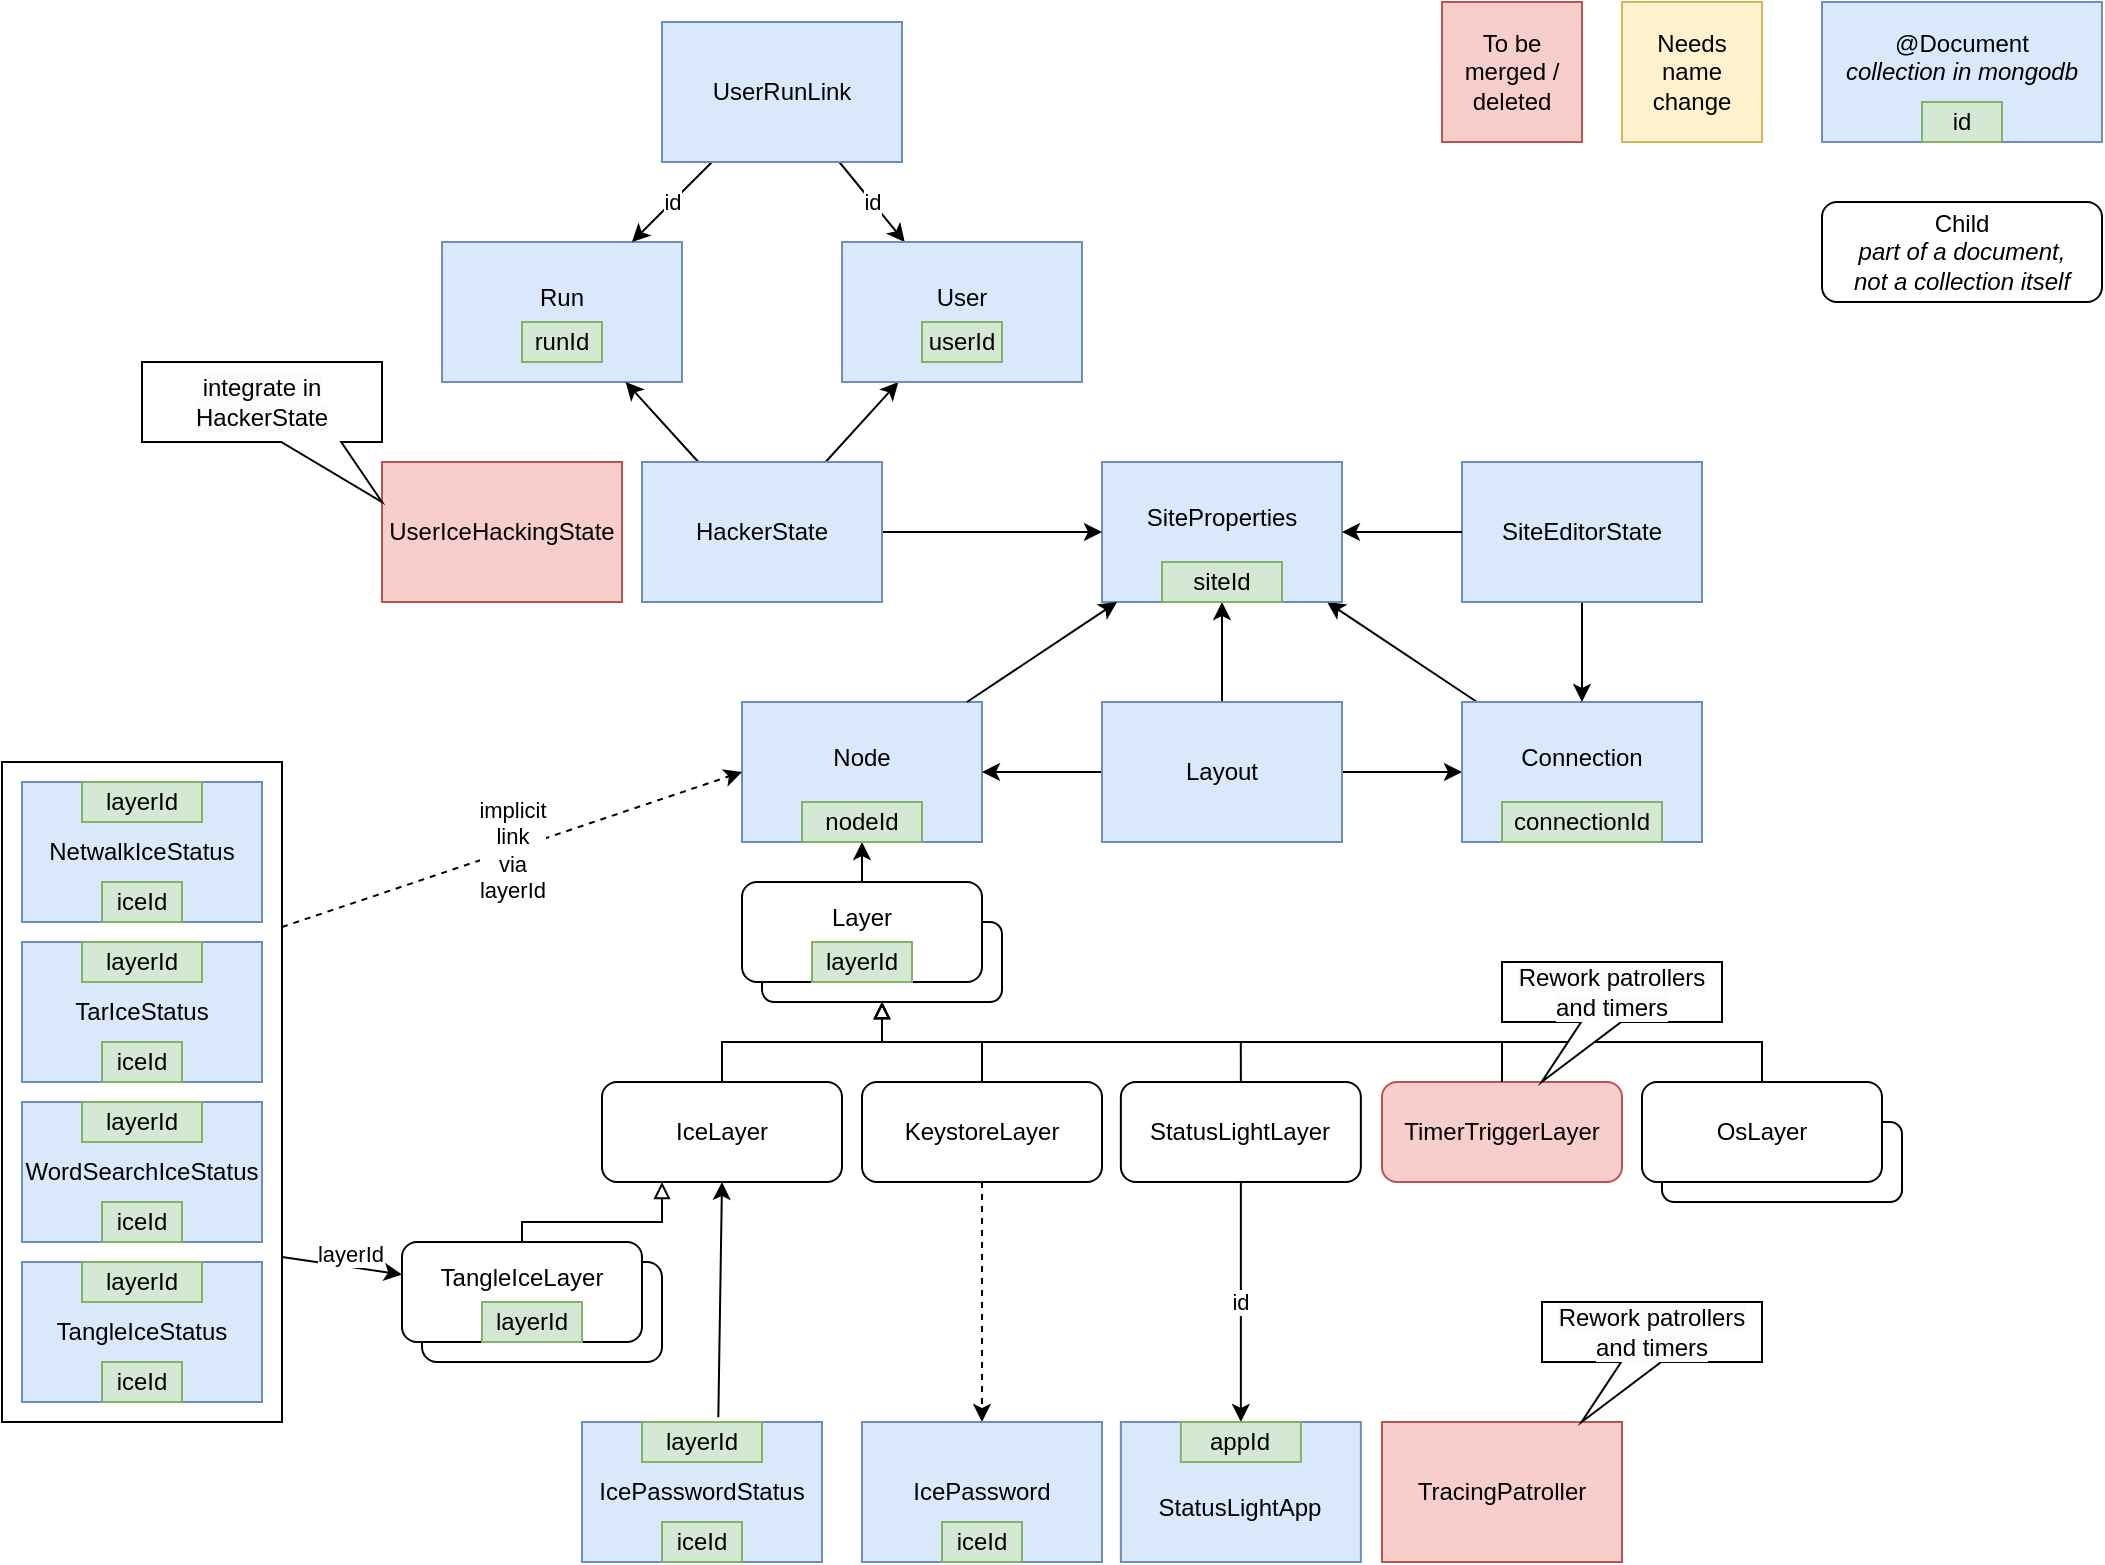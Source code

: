 <mxfile version="21.8.2" type="github">
  <diagram name="Page-1" id="mnIJfY60bvJNDvsKuQh9">
    <mxGraphModel dx="1621" dy="649" grid="1" gridSize="10" guides="1" tooltips="1" connect="1" arrows="1" fold="1" page="1" pageScale="1" pageWidth="1169" pageHeight="827" math="0" shadow="0">
      <root>
        <mxCell id="0" />
        <mxCell id="1" parent="0" />
        <mxCell id="C1h8iQs_TRBgUqANPpUf-13" value="" style="rounded=0;whiteSpace=wrap;html=1;fillColor=none;" vertex="1" parent="1">
          <mxGeometry x="110" y="390" width="140" height="330" as="geometry" />
        </mxCell>
        <mxCell id="jiuy7B6aaROlVbYT8yXl-59" style="rounded=0;orthogonalLoop=1;jettySize=auto;html=1;endArrow=classic;endFill=1;" parent="1" source="jiuy7B6aaROlVbYT8yXl-14" target="jiuy7B6aaROlVbYT8yXl-16" edge="1">
          <mxGeometry relative="1" as="geometry">
            <mxPoint x="708" y="340" as="sourcePoint" />
            <mxPoint x="610" y="383" as="targetPoint" />
          </mxGeometry>
        </mxCell>
        <mxCell id="jiuy7B6aaROlVbYT8yXl-41" value="TangleIceLayer" style="rounded=1;whiteSpace=wrap;html=1;" parent="1" vertex="1">
          <mxGeometry x="320" y="640" width="120" height="50" as="geometry" />
        </mxCell>
        <mxCell id="jiuy7B6aaROlVbYT8yXl-40" value="OsLayer" style="rounded=1;whiteSpace=wrap;html=1;fontStyle=0" parent="1" vertex="1">
          <mxGeometry x="940" y="570" width="120" height="40" as="geometry" />
        </mxCell>
        <mxCell id="jiuy7B6aaROlVbYT8yXl-1" value="Node&lt;br&gt;&amp;nbsp;" style="rounded=0;whiteSpace=wrap;html=1;fillColor=#dae8fc;strokeColor=#6c8ebf;" parent="1" vertex="1">
          <mxGeometry x="480" y="360" width="120" height="70" as="geometry" />
        </mxCell>
        <mxCell id="jiuy7B6aaROlVbYT8yXl-11" style="edgeStyle=orthogonalEdgeStyle;rounded=0;orthogonalLoop=1;jettySize=auto;html=1;exitX=0.5;exitY=0;exitDx=0;exitDy=0;entryX=0.5;entryY=1;entryDx=0;entryDy=0;" parent="1" source="jiuy7B6aaROlVbYT8yXl-66" target="jiuy7B6aaROlVbYT8yXl-1" edge="1">
          <mxGeometry relative="1" as="geometry">
            <Array as="points" />
          </mxGeometry>
        </mxCell>
        <mxCell id="jiuy7B6aaROlVbYT8yXl-2" value="Layer" style="rounded=1;whiteSpace=wrap;html=1;" parent="1" vertex="1">
          <mxGeometry x="490" y="470" width="120" height="40" as="geometry" />
        </mxCell>
        <mxCell id="jiuy7B6aaROlVbYT8yXl-3" value="@Document&lt;br&gt;&lt;i&gt;collection in mongodb&lt;br&gt;&amp;nbsp;&lt;br&gt;&lt;/i&gt;" style="rounded=0;whiteSpace=wrap;html=1;fillColor=#dae8fc;strokeColor=#6c8ebf;" parent="1" vertex="1">
          <mxGeometry x="1020" y="10" width="140" height="70" as="geometry" />
        </mxCell>
        <mxCell id="jiuy7B6aaROlVbYT8yXl-4" value="Child&lt;br&gt;&lt;i&gt;part of a document, &lt;br&gt;not a collection itself&lt;/i&gt;" style="rounded=1;whiteSpace=wrap;html=1;" parent="1" vertex="1">
          <mxGeometry x="1020" y="110" width="140" height="50" as="geometry" />
        </mxCell>
        <mxCell id="jiuy7B6aaROlVbYT8yXl-8" style="edgeStyle=orthogonalEdgeStyle;rounded=0;orthogonalLoop=1;jettySize=auto;html=1;exitX=0.5;exitY=0;exitDx=0;exitDy=0;entryX=0.5;entryY=1;entryDx=0;entryDy=0;endArrow=block;endFill=0;" parent="1" source="jiuy7B6aaROlVbYT8yXl-5" target="jiuy7B6aaROlVbYT8yXl-2" edge="1">
          <mxGeometry relative="1" as="geometry" />
        </mxCell>
        <mxCell id="jiuy7B6aaROlVbYT8yXl-5" value="IceLayer" style="rounded=1;whiteSpace=wrap;html=1;" parent="1" vertex="1">
          <mxGeometry x="410" y="550" width="120" height="50" as="geometry" />
        </mxCell>
        <mxCell id="jiuy7B6aaROlVbYT8yXl-10" style="edgeStyle=orthogonalEdgeStyle;rounded=0;orthogonalLoop=1;jettySize=auto;html=1;exitX=0.5;exitY=0;exitDx=0;exitDy=0;endArrow=block;endFill=0;entryX=0.5;entryY=1;entryDx=0;entryDy=0;" parent="1" source="jiuy7B6aaROlVbYT8yXl-9" target="jiuy7B6aaROlVbYT8yXl-2" edge="1">
          <mxGeometry relative="1" as="geometry">
            <mxPoint x="540" y="500" as="targetPoint" />
          </mxGeometry>
        </mxCell>
        <mxCell id="jiuy7B6aaROlVbYT8yXl-61" value="id" style="edgeStyle=orthogonalEdgeStyle;rounded=0;orthogonalLoop=1;jettySize=auto;html=1;exitX=0.5;exitY=1;exitDx=0;exitDy=0;" parent="1" source="jiuy7B6aaROlVbYT8yXl-9" target="jiuy7B6aaROlVbYT8yXl-34" edge="1">
          <mxGeometry relative="1" as="geometry" />
        </mxCell>
        <mxCell id="jiuy7B6aaROlVbYT8yXl-9" value="StatusLightLayer" style="rounded=1;whiteSpace=wrap;html=1;" parent="1" vertex="1">
          <mxGeometry x="669.43" y="550" width="120" height="50" as="geometry" />
        </mxCell>
        <mxCell id="jiuy7B6aaROlVbYT8yXl-53" style="edgeStyle=orthogonalEdgeStyle;rounded=0;orthogonalLoop=1;jettySize=auto;html=1;exitX=0.5;exitY=0;exitDx=0;exitDy=0;endArrow=classic;endFill=1;" parent="1" source="jiuy7B6aaROlVbYT8yXl-12" target="jiuy7B6aaROlVbYT8yXl-16" edge="1">
          <mxGeometry relative="1" as="geometry" />
        </mxCell>
        <mxCell id="jiuy7B6aaROlVbYT8yXl-84" style="edgeStyle=orthogonalEdgeStyle;rounded=0;orthogonalLoop=1;jettySize=auto;html=1;exitX=0;exitY=0.5;exitDx=0;exitDy=0;" parent="1" source="jiuy7B6aaROlVbYT8yXl-12" target="jiuy7B6aaROlVbYT8yXl-1" edge="1">
          <mxGeometry relative="1" as="geometry" />
        </mxCell>
        <mxCell id="jiuy7B6aaROlVbYT8yXl-92" style="edgeStyle=orthogonalEdgeStyle;rounded=0;orthogonalLoop=1;jettySize=auto;html=1;exitX=1;exitY=0.5;exitDx=0;exitDy=0;entryX=0;entryY=0.5;entryDx=0;entryDy=0;" parent="1" source="jiuy7B6aaROlVbYT8yXl-12" target="jiuy7B6aaROlVbYT8yXl-14" edge="1">
          <mxGeometry relative="1" as="geometry" />
        </mxCell>
        <mxCell id="jiuy7B6aaROlVbYT8yXl-12" value="Layout" style="rounded=0;whiteSpace=wrap;html=1;fillColor=#dae8fc;strokeColor=#6c8ebf;" parent="1" vertex="1">
          <mxGeometry x="660" y="360" width="120" height="70" as="geometry" />
        </mxCell>
        <mxCell id="jiuy7B6aaROlVbYT8yXl-14" value="Connection&lt;br&gt;&amp;nbsp;" style="rounded=0;whiteSpace=wrap;html=1;fillColor=#dae8fc;strokeColor=#6c8ebf;" parent="1" vertex="1">
          <mxGeometry x="840" y="360" width="120" height="70" as="geometry" />
        </mxCell>
        <mxCell id="jiuy7B6aaROlVbYT8yXl-16" value="SiteProperties&lt;br&gt;&amp;nbsp;" style="rounded=0;whiteSpace=wrap;html=1;fillColor=#dae8fc;strokeColor=#6c8ebf;" parent="1" vertex="1">
          <mxGeometry x="660" y="240" width="120" height="70" as="geometry" />
        </mxCell>
        <mxCell id="jiuy7B6aaROlVbYT8yXl-21" value="Run&lt;br&gt;&amp;nbsp;" style="rounded=0;whiteSpace=wrap;html=1;fillColor=#dae8fc;strokeColor=#6c8ebf;" parent="1" vertex="1">
          <mxGeometry x="330" y="130" width="120" height="70" as="geometry" />
        </mxCell>
        <mxCell id="jiuy7B6aaROlVbYT8yXl-23" value="id" style="rounded=0;orthogonalLoop=1;jettySize=auto;html=1;" parent="1" source="jiuy7B6aaROlVbYT8yXl-22" target="jiuy7B6aaROlVbYT8yXl-21" edge="1">
          <mxGeometry relative="1" as="geometry" />
        </mxCell>
        <mxCell id="jiuy7B6aaROlVbYT8yXl-37" value="id" style="rounded=0;orthogonalLoop=1;jettySize=auto;html=1;" parent="1" source="jiuy7B6aaROlVbYT8yXl-22" target="jiuy7B6aaROlVbYT8yXl-36" edge="1">
          <mxGeometry relative="1" as="geometry" />
        </mxCell>
        <mxCell id="jiuy7B6aaROlVbYT8yXl-22" value="UserRunLink" style="rounded=0;whiteSpace=wrap;html=1;fillColor=#dae8fc;strokeColor=#6c8ebf;" parent="1" vertex="1">
          <mxGeometry x="440" y="20" width="120" height="70" as="geometry" />
        </mxCell>
        <mxCell id="jiuy7B6aaROlVbYT8yXl-75" style="rounded=0;orthogonalLoop=1;jettySize=auto;html=1;" parent="1" source="jiuy7B6aaROlVbYT8yXl-26" target="jiuy7B6aaROlVbYT8yXl-21" edge="1">
          <mxGeometry relative="1" as="geometry" />
        </mxCell>
        <mxCell id="jiuy7B6aaROlVbYT8yXl-76" style="rounded=0;orthogonalLoop=1;jettySize=auto;html=1;" parent="1" source="jiuy7B6aaROlVbYT8yXl-26" target="jiuy7B6aaROlVbYT8yXl-36" edge="1">
          <mxGeometry relative="1" as="geometry" />
        </mxCell>
        <mxCell id="jiuy7B6aaROlVbYT8yXl-90" style="rounded=0;orthogonalLoop=1;jettySize=auto;html=1;" parent="1" source="jiuy7B6aaROlVbYT8yXl-26" target="jiuy7B6aaROlVbYT8yXl-16" edge="1">
          <mxGeometry relative="1" as="geometry" />
        </mxCell>
        <mxCell id="jiuy7B6aaROlVbYT8yXl-26" value="HackerState" style="rounded=0;whiteSpace=wrap;html=1;fillColor=#dae8fc;strokeColor=#6c8ebf;" parent="1" vertex="1">
          <mxGeometry x="430" y="240" width="120" height="70" as="geometry" />
        </mxCell>
        <mxCell id="jiuy7B6aaROlVbYT8yXl-91" value="" style="edgeStyle=orthogonalEdgeStyle;rounded=0;orthogonalLoop=1;jettySize=auto;html=1;" parent="1" source="jiuy7B6aaROlVbYT8yXl-27" target="jiuy7B6aaROlVbYT8yXl-14" edge="1">
          <mxGeometry relative="1" as="geometry" />
        </mxCell>
        <mxCell id="jiuy7B6aaROlVbYT8yXl-27" value="SiteEditorState" style="rounded=0;whiteSpace=wrap;html=1;fillColor=#dae8fc;strokeColor=#6c8ebf;" parent="1" vertex="1">
          <mxGeometry x="840" y="240" width="120" height="70" as="geometry" />
        </mxCell>
        <mxCell id="jiuy7B6aaROlVbYT8yXl-42" style="rounded=0;orthogonalLoop=1;jettySize=auto;html=1;exitX=1;exitY=0.75;exitDx=0;exitDy=0;" parent="1" source="C1h8iQs_TRBgUqANPpUf-13" target="jiuy7B6aaROlVbYT8yXl-38" edge="1">
          <mxGeometry relative="1" as="geometry">
            <mxPoint x="240" y="410" as="targetPoint" />
            <mxPoint x="340" y="540" as="sourcePoint" />
          </mxGeometry>
        </mxCell>
        <mxCell id="jiuy7B6aaROlVbYT8yXl-64" value="layerId" style="edgeLabel;html=1;align=center;verticalAlign=middle;resizable=0;points=[];" parent="jiuy7B6aaROlVbYT8yXl-42" vertex="1" connectable="0">
          <mxGeometry x="0.141" relative="1" as="geometry">
            <mxPoint y="-7" as="offset" />
          </mxGeometry>
        </mxCell>
        <mxCell id="yUMayUT2DUETe77GGP__-6" value="implicit&lt;br&gt;link&lt;br&gt;via&lt;br&gt;layerId" style="rounded=0;orthogonalLoop=1;jettySize=auto;html=1;entryX=0;entryY=0.5;entryDx=0;entryDy=0;dashed=1;exitX=1;exitY=0.25;exitDx=0;exitDy=0;" parent="1" source="C1h8iQs_TRBgUqANPpUf-13" target="jiuy7B6aaROlVbYT8yXl-1" edge="1">
          <mxGeometry relative="1" as="geometry">
            <mxPoint x="330" y="470" as="sourcePoint" />
          </mxGeometry>
        </mxCell>
        <mxCell id="jiuy7B6aaROlVbYT8yXl-28" value="&lt;br&gt;TangleIceStatus&lt;br&gt;&amp;nbsp;" style="rounded=0;whiteSpace=wrap;html=1;fillColor=#dae8fc;strokeColor=#6c8ebf;" parent="1" vertex="1">
          <mxGeometry x="120" y="640" width="120" height="70" as="geometry" />
        </mxCell>
        <mxCell id="jiuy7B6aaROlVbYT8yXl-30" value="&lt;br&gt;WordSearchIceStatus&lt;br&gt;&amp;nbsp;" style="rounded=0;whiteSpace=wrap;html=1;fillColor=#dae8fc;strokeColor=#6c8ebf;" parent="1" vertex="1">
          <mxGeometry x="120" y="560" width="120" height="70" as="geometry" />
        </mxCell>
        <mxCell id="jiuy7B6aaROlVbYT8yXl-31" value="&lt;br&gt;NetwalkIceStatus&lt;br&gt;&amp;nbsp;" style="rounded=0;whiteSpace=wrap;html=1;fillColor=#dae8fc;strokeColor=#6c8ebf;" parent="1" vertex="1">
          <mxGeometry x="120" y="400" width="120" height="70" as="geometry" />
        </mxCell>
        <mxCell id="jiuy7B6aaROlVbYT8yXl-32" value="&lt;br&gt;TarIceStatus&lt;br&gt;&amp;nbsp;" style="rounded=0;whiteSpace=wrap;html=1;fillColor=#dae8fc;strokeColor=#6c8ebf;" parent="1" vertex="1">
          <mxGeometry x="120" y="480" width="120" height="70" as="geometry" />
        </mxCell>
        <mxCell id="jiuy7B6aaROlVbYT8yXl-33" value="UserIceHackingState" style="rounded=0;whiteSpace=wrap;html=1;fillColor=#f8cecc;strokeColor=#b85450;" parent="1" vertex="1">
          <mxGeometry x="300" y="240" width="120" height="70" as="geometry" />
        </mxCell>
        <mxCell id="jiuy7B6aaROlVbYT8yXl-34" value="&amp;nbsp;&amp;nbsp;&lt;br&gt;StatusLightApp" style="rounded=0;whiteSpace=wrap;html=1;fillColor=#dae8fc;strokeColor=#6c8ebf;" parent="1" vertex="1">
          <mxGeometry x="669.43" y="720" width="120" height="70" as="geometry" />
        </mxCell>
        <mxCell id="jiuy7B6aaROlVbYT8yXl-35" value="TracingPatroller" style="rounded=0;whiteSpace=wrap;html=1;fillColor=#f8cecc;strokeColor=#b85450;" parent="1" vertex="1">
          <mxGeometry x="800" y="720" width="120" height="70" as="geometry" />
        </mxCell>
        <mxCell id="jiuy7B6aaROlVbYT8yXl-36" value="User&lt;br&gt;&amp;nbsp;" style="rounded=0;whiteSpace=wrap;html=1;fillColor=#dae8fc;strokeColor=#6c8ebf;" parent="1" vertex="1">
          <mxGeometry x="530" y="130" width="120" height="70" as="geometry" />
        </mxCell>
        <mxCell id="jiuy7B6aaROlVbYT8yXl-38" value="TangleIceLayer&lt;br&gt;&amp;nbsp;" style="rounded=1;whiteSpace=wrap;html=1;" parent="1" vertex="1">
          <mxGeometry x="310" y="630" width="120" height="50" as="geometry" />
        </mxCell>
        <mxCell id="jiuy7B6aaROlVbYT8yXl-39" style="rounded=0;orthogonalLoop=1;jettySize=auto;html=1;exitX=0.5;exitY=0;exitDx=0;exitDy=0;entryX=0.25;entryY=1;entryDx=0;entryDy=0;endArrow=block;endFill=0;edgeStyle=orthogonalEdgeStyle;" parent="1" source="jiuy7B6aaROlVbYT8yXl-38" target="jiuy7B6aaROlVbYT8yXl-5" edge="1">
          <mxGeometry relative="1" as="geometry">
            <mxPoint x="480" y="570" as="sourcePoint" />
            <mxPoint x="550" y="530" as="targetPoint" />
            <Array as="points">
              <mxPoint x="370" y="620" />
              <mxPoint x="440" y="620" />
            </Array>
          </mxGeometry>
        </mxCell>
        <mxCell id="jiuy7B6aaROlVbYT8yXl-45" value="TimerTriggerLayer" style="rounded=1;whiteSpace=wrap;html=1;fillColor=#f8cecc;strokeColor=#b85450;" parent="1" vertex="1">
          <mxGeometry x="800" y="550" width="120" height="50" as="geometry" />
        </mxCell>
        <mxCell id="jiuy7B6aaROlVbYT8yXl-46" style="edgeStyle=orthogonalEdgeStyle;rounded=0;orthogonalLoop=1;jettySize=auto;html=1;exitX=0.5;exitY=0;exitDx=0;exitDy=0;endArrow=block;endFill=0;entryX=0.5;entryY=1;entryDx=0;entryDy=0;" parent="1" source="jiuy7B6aaROlVbYT8yXl-45" target="jiuy7B6aaROlVbYT8yXl-2" edge="1">
          <mxGeometry relative="1" as="geometry">
            <mxPoint x="550" y="510" as="targetPoint" />
            <mxPoint x="610" y="550" as="sourcePoint" />
          </mxGeometry>
        </mxCell>
        <mxCell id="jiuy7B6aaROlVbYT8yXl-49" value="Needs name change" style="rounded=0;whiteSpace=wrap;html=1;fillColor=#fff2cc;strokeColor=#d6b656;" parent="1" vertex="1">
          <mxGeometry x="920" y="10" width="70" height="70" as="geometry" />
        </mxCell>
        <mxCell id="jiuy7B6aaROlVbYT8yXl-50" value="To be merged / deleted" style="rounded=0;whiteSpace=wrap;html=1;fillColor=#f8cecc;strokeColor=#b85450;" parent="1" vertex="1">
          <mxGeometry x="830" y="10" width="70" height="70" as="geometry" />
        </mxCell>
        <mxCell id="jiuy7B6aaROlVbYT8yXl-51" value="id" style="rounded=0;whiteSpace=wrap;html=1;fillColor=#d5e8d4;strokeColor=#82b366;" parent="1" vertex="1">
          <mxGeometry x="1070" y="60" width="40" height="20" as="geometry" />
        </mxCell>
        <mxCell id="jiuy7B6aaROlVbYT8yXl-52" value="siteId" style="rounded=0;whiteSpace=wrap;html=1;fillColor=#d5e8d4;strokeColor=#82b366;" parent="1" vertex="1">
          <mxGeometry x="690" y="290" width="60" height="20" as="geometry" />
        </mxCell>
        <mxCell id="jiuy7B6aaROlVbYT8yXl-56" style="rounded=0;orthogonalLoop=1;jettySize=auto;html=1;endArrow=classic;endFill=1;" parent="1" source="jiuy7B6aaROlVbYT8yXl-27" target="jiuy7B6aaROlVbYT8yXl-16" edge="1">
          <mxGeometry relative="1" as="geometry">
            <mxPoint x="730" y="340" as="sourcePoint" />
            <mxPoint x="730" y="380" as="targetPoint" />
          </mxGeometry>
        </mxCell>
        <mxCell id="jiuy7B6aaROlVbYT8yXl-58" style="rounded=0;orthogonalLoop=1;jettySize=auto;html=1;endArrow=classic;endFill=1;" parent="1" source="jiuy7B6aaROlVbYT8yXl-1" target="jiuy7B6aaROlVbYT8yXl-16" edge="1">
          <mxGeometry relative="1" as="geometry">
            <mxPoint x="700" y="330" as="sourcePoint" />
            <mxPoint x="610" y="330" as="targetPoint" />
          </mxGeometry>
        </mxCell>
        <mxCell id="jiuy7B6aaROlVbYT8yXl-62" value="appId" style="rounded=0;whiteSpace=wrap;html=1;fillColor=#d5e8d4;strokeColor=#82b366;" parent="1" vertex="1">
          <mxGeometry x="699.43" y="720" width="60" height="20" as="geometry" />
        </mxCell>
        <mxCell id="jiuy7B6aaROlVbYT8yXl-63" value="layerId" style="rounded=0;whiteSpace=wrap;html=1;fillColor=#d5e8d4;strokeColor=#82b366;" parent="1" vertex="1">
          <mxGeometry x="350" y="660" width="50" height="20" as="geometry" />
        </mxCell>
        <mxCell id="jiuy7B6aaROlVbYT8yXl-66" value="Layer&lt;br&gt;&amp;nbsp;" style="rounded=1;whiteSpace=wrap;html=1;" parent="1" vertex="1">
          <mxGeometry x="480" y="450" width="120" height="50" as="geometry" />
        </mxCell>
        <mxCell id="jiuy7B6aaROlVbYT8yXl-67" value="OsLayer" style="rounded=1;whiteSpace=wrap;html=1;" parent="1" vertex="1">
          <mxGeometry x="930" y="550" width="120" height="50" as="geometry" />
        </mxCell>
        <mxCell id="jiuy7B6aaROlVbYT8yXl-69" style="edgeStyle=orthogonalEdgeStyle;rounded=0;orthogonalLoop=1;jettySize=auto;html=1;exitX=0.5;exitY=0;exitDx=0;exitDy=0;endArrow=block;endFill=0;entryX=0.5;entryY=1;entryDx=0;entryDy=0;" parent="1" source="jiuy7B6aaROlVbYT8yXl-67" target="jiuy7B6aaROlVbYT8yXl-2" edge="1">
          <mxGeometry relative="1" as="geometry">
            <mxPoint x="560" y="520" as="targetPoint" />
            <mxPoint x="750" y="570" as="sourcePoint" />
          </mxGeometry>
        </mxCell>
        <mxCell id="jiuy7B6aaROlVbYT8yXl-71" value="iceId" style="rounded=0;whiteSpace=wrap;html=1;fillColor=#d5e8d4;strokeColor=#82b366;" parent="1" vertex="1">
          <mxGeometry x="160" y="690" width="40" height="20" as="geometry" />
        </mxCell>
        <mxCell id="jiuy7B6aaROlVbYT8yXl-73" value="runId" style="rounded=0;whiteSpace=wrap;html=1;fillColor=#d5e8d4;strokeColor=#82b366;" parent="1" vertex="1">
          <mxGeometry x="370" y="170" width="40" height="20" as="geometry" />
        </mxCell>
        <mxCell id="jiuy7B6aaROlVbYT8yXl-74" value="userId" style="rounded=0;whiteSpace=wrap;html=1;fillColor=#d5e8d4;strokeColor=#82b366;" parent="1" vertex="1">
          <mxGeometry x="570" y="170" width="40" height="20" as="geometry" />
        </mxCell>
        <mxCell id="jiuy7B6aaROlVbYT8yXl-81" value="nodeId" style="rounded=0;whiteSpace=wrap;html=1;fillColor=#d5e8d4;strokeColor=#82b366;" parent="1" vertex="1">
          <mxGeometry x="510" y="410" width="60" height="20" as="geometry" />
        </mxCell>
        <mxCell id="jiuy7B6aaROlVbYT8yXl-82" value="connectionId" style="rounded=0;whiteSpace=wrap;html=1;fillColor=#d5e8d4;strokeColor=#82b366;" parent="1" vertex="1">
          <mxGeometry x="860" y="410" width="80" height="20" as="geometry" />
        </mxCell>
        <mxCell id="yUMayUT2DUETe77GGP__-1" value="iceId" style="rounded=0;whiteSpace=wrap;html=1;fillColor=#d5e8d4;strokeColor=#82b366;" parent="1" vertex="1">
          <mxGeometry x="160" y="610" width="40" height="20" as="geometry" />
        </mxCell>
        <mxCell id="yUMayUT2DUETe77GGP__-4" value="iceId" style="rounded=0;whiteSpace=wrap;html=1;fillColor=#d5e8d4;strokeColor=#82b366;" parent="1" vertex="1">
          <mxGeometry x="160" y="530" width="40" height="20" as="geometry" />
        </mxCell>
        <mxCell id="yUMayUT2DUETe77GGP__-5" value="iceId" style="rounded=0;whiteSpace=wrap;html=1;fillColor=#d5e8d4;strokeColor=#82b366;" parent="1" vertex="1">
          <mxGeometry x="160" y="450" width="40" height="20" as="geometry" />
        </mxCell>
        <mxCell id="C1h8iQs_TRBgUqANPpUf-4" style="rounded=0;orthogonalLoop=1;jettySize=auto;html=1;exitX=0.636;exitY=-0.117;exitDx=0;exitDy=0;entryX=0.5;entryY=1;entryDx=0;entryDy=0;exitPerimeter=0;" edge="1" parent="1" source="C1h8iQs_TRBgUqANPpUf-14" target="jiuy7B6aaROlVbYT8yXl-5">
          <mxGeometry relative="1" as="geometry" />
        </mxCell>
        <mxCell id="KMH7AppHIwjlynywB1wn-1" value="IcePasswordStatus" style="rounded=0;whiteSpace=wrap;html=1;fillColor=#dae8fc;strokeColor=#6c8ebf;" parent="1" vertex="1">
          <mxGeometry x="400" y="720" width="120" height="70" as="geometry" />
        </mxCell>
        <mxCell id="KMH7AppHIwjlynywB1wn-2" value="iceId" style="rounded=0;whiteSpace=wrap;html=1;fillColor=#d5e8d4;strokeColor=#82b366;" parent="1" vertex="1">
          <mxGeometry x="440" y="770" width="40" height="20" as="geometry" />
        </mxCell>
        <mxCell id="C1h8iQs_TRBgUqANPpUf-1" value="layerId" style="rounded=0;whiteSpace=wrap;html=1;fillColor=#d5e8d4;strokeColor=#82b366;" vertex="1" parent="1">
          <mxGeometry x="515" y="480" width="50" height="20" as="geometry" />
        </mxCell>
        <mxCell id="C1h8iQs_TRBgUqANPpUf-9" style="edgeStyle=orthogonalEdgeStyle;rounded=0;orthogonalLoop=1;jettySize=auto;html=1;exitX=0.5;exitY=1;exitDx=0;exitDy=0;entryX=0.5;entryY=0;entryDx=0;entryDy=0;dashed=1;" edge="1" parent="1" source="C1h8iQs_TRBgUqANPpUf-6" target="C1h8iQs_TRBgUqANPpUf-7">
          <mxGeometry relative="1" as="geometry" />
        </mxCell>
        <mxCell id="C1h8iQs_TRBgUqANPpUf-12" style="edgeStyle=orthogonalEdgeStyle;rounded=0;orthogonalLoop=1;jettySize=auto;html=1;exitX=0.5;exitY=0;exitDx=0;exitDy=0;endArrow=none;endFill=0;" edge="1" parent="1" source="C1h8iQs_TRBgUqANPpUf-6">
          <mxGeometry relative="1" as="geometry">
            <mxPoint x="600" y="530" as="targetPoint" />
          </mxGeometry>
        </mxCell>
        <mxCell id="C1h8iQs_TRBgUqANPpUf-6" value="KeystoreLayer" style="rounded=1;whiteSpace=wrap;html=1;" vertex="1" parent="1">
          <mxGeometry x="540" y="550" width="120" height="50" as="geometry" />
        </mxCell>
        <mxCell id="C1h8iQs_TRBgUqANPpUf-7" value="IcePassword" style="rounded=0;whiteSpace=wrap;html=1;fillColor=#dae8fc;strokeColor=#6c8ebf;" vertex="1" parent="1">
          <mxGeometry x="540" y="720" width="120" height="70" as="geometry" />
        </mxCell>
        <mxCell id="C1h8iQs_TRBgUqANPpUf-10" value="iceId" style="rounded=0;whiteSpace=wrap;html=1;fillColor=#d5e8d4;strokeColor=#82b366;" vertex="1" parent="1">
          <mxGeometry x="580" y="770" width="40" height="20" as="geometry" />
        </mxCell>
        <mxCell id="C1h8iQs_TRBgUqANPpUf-14" value="layerId" style="rounded=0;whiteSpace=wrap;html=1;fillColor=#d5e8d4;strokeColor=#82b366;" vertex="1" parent="1">
          <mxGeometry x="430" y="720" width="60" height="20" as="geometry" />
        </mxCell>
        <mxCell id="C1h8iQs_TRBgUqANPpUf-15" value="layerId" style="rounded=0;whiteSpace=wrap;html=1;fillColor=#d5e8d4;strokeColor=#82b366;" vertex="1" parent="1">
          <mxGeometry x="150" y="400" width="60" height="20" as="geometry" />
        </mxCell>
        <mxCell id="C1h8iQs_TRBgUqANPpUf-16" value="layerId" style="rounded=0;whiteSpace=wrap;html=1;fillColor=#d5e8d4;strokeColor=#82b366;" vertex="1" parent="1">
          <mxGeometry x="150" y="560" width="60" height="20" as="geometry" />
        </mxCell>
        <mxCell id="C1h8iQs_TRBgUqANPpUf-17" value="layerId" style="rounded=0;whiteSpace=wrap;html=1;fillColor=#d5e8d4;strokeColor=#82b366;" vertex="1" parent="1">
          <mxGeometry x="150" y="480" width="60" height="20" as="geometry" />
        </mxCell>
        <mxCell id="C1h8iQs_TRBgUqANPpUf-18" value="layerId" style="rounded=0;whiteSpace=wrap;html=1;fillColor=#d5e8d4;strokeColor=#82b366;" vertex="1" parent="1">
          <mxGeometry x="150" y="640" width="60" height="20" as="geometry" />
        </mxCell>
        <mxCell id="C1h8iQs_TRBgUqANPpUf-19" value="&lt;span style=&quot;color: rgb(0, 0, 0); font-family: Helvetica; font-size: 12px; font-style: normal; font-variant-ligatures: normal; font-variant-caps: normal; font-weight: 400; letter-spacing: normal; orphans: 2; text-align: center; text-indent: 0px; text-transform: none; widows: 2; word-spacing: 0px; -webkit-text-stroke-width: 0px; background-color: rgb(251, 251, 251); text-decoration-thickness: initial; text-decoration-style: initial; text-decoration-color: initial; float: none; display: inline !important;&quot;&gt;integrate in HackerState&lt;/span&gt;" style="shape=callout;whiteSpace=wrap;html=1;perimeter=calloutPerimeter;size=30;position=0.58;position2=1;base=30;" vertex="1" parent="1">
          <mxGeometry x="180" y="190" width="120" height="70" as="geometry" />
        </mxCell>
        <mxCell id="C1h8iQs_TRBgUqANPpUf-20" value="&lt;span style=&quot;color: rgb(0, 0, 0); font-family: Helvetica; font-size: 12px; font-style: normal; font-variant-ligatures: normal; font-variant-caps: normal; font-weight: 400; letter-spacing: normal; orphans: 2; text-align: center; text-indent: 0px; text-transform: none; widows: 2; word-spacing: 0px; -webkit-text-stroke-width: 0px; background-color: rgb(251, 251, 251); text-decoration-thickness: initial; text-decoration-style: initial; text-decoration-color: initial; float: none; display: inline !important;&quot;&gt;Rework patrollers and timers&lt;/span&gt;" style="shape=callout;whiteSpace=wrap;html=1;perimeter=calloutPerimeter;size=30;position=0.36;position2=0.18;base=20;" vertex="1" parent="1">
          <mxGeometry x="880" y="660" width="110" height="60" as="geometry" />
        </mxCell>
        <mxCell id="C1h8iQs_TRBgUqANPpUf-21" value="&lt;span style=&quot;color: rgb(0, 0, 0); font-family: Helvetica; font-size: 12px; font-style: normal; font-variant-ligatures: normal; font-variant-caps: normal; font-weight: 400; letter-spacing: normal; orphans: 2; text-align: center; text-indent: 0px; text-transform: none; widows: 2; word-spacing: 0px; -webkit-text-stroke-width: 0px; background-color: rgb(251, 251, 251); text-decoration-thickness: initial; text-decoration-style: initial; text-decoration-color: initial; float: none; display: inline !important;&quot;&gt;Rework patrollers and timers&lt;/span&gt;" style="shape=callout;whiteSpace=wrap;html=1;perimeter=calloutPerimeter;size=30;position=0.36;position2=0.18;base=20;" vertex="1" parent="1">
          <mxGeometry x="860" y="490" width="110" height="60" as="geometry" />
        </mxCell>
      </root>
    </mxGraphModel>
  </diagram>
</mxfile>
